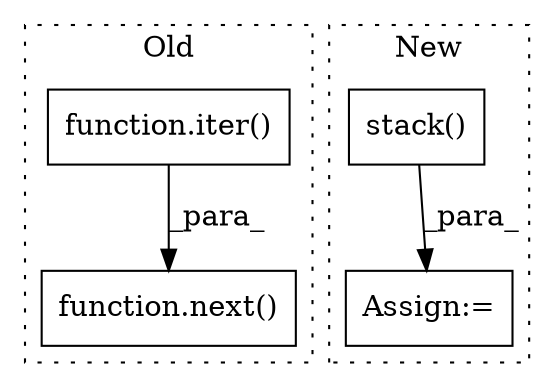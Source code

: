 digraph G {
subgraph cluster0 {
1 [label="function.next()" a="75" s="2615,2683" l="5,1" shape="box"];
3 [label="function.iter()" a="75" s="2620,2682" l="5,1" shape="box"];
label = "Old";
style="dotted";
}
subgraph cluster1 {
2 [label="stack()" a="75" s="2645,2663" l="12,1" shape="box"];
4 [label="Assign:=" a="68" s="2642" l="3" shape="box"];
label = "New";
style="dotted";
}
2 -> 4 [label="_para_"];
3 -> 1 [label="_para_"];
}